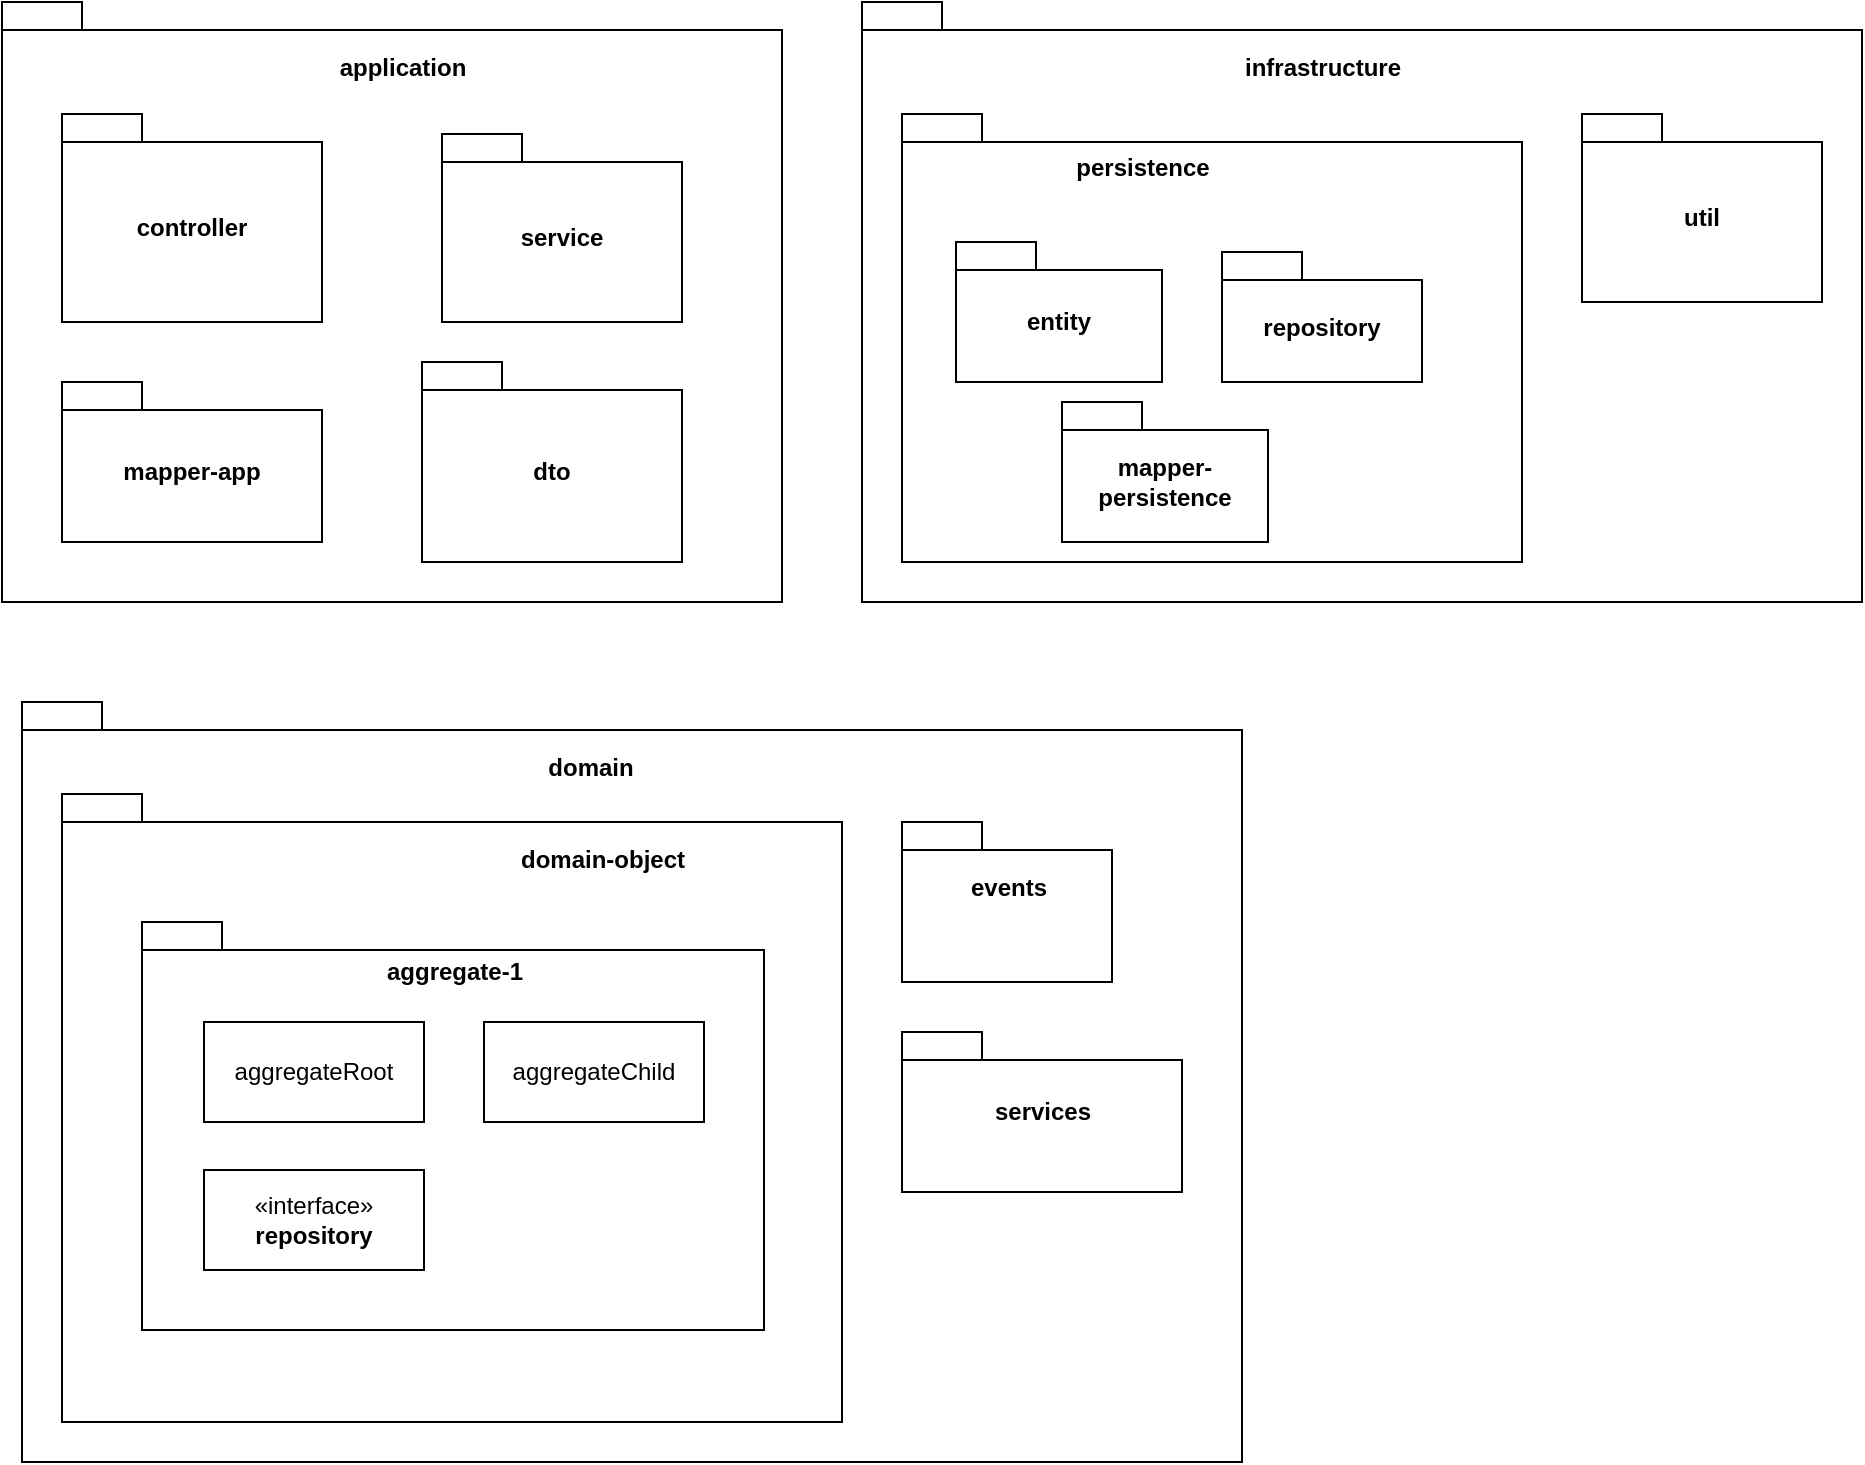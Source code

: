 <mxfile version="21.1.7" type="device">
  <diagram name="Página-1" id="iIS2DFg2TAfWpGaAXRKq">
    <mxGraphModel dx="1120" dy="452" grid="1" gridSize="10" guides="1" tooltips="1" connect="1" arrows="1" fold="1" page="1" pageScale="1" pageWidth="827" pageHeight="1169" math="0" shadow="0">
      <root>
        <mxCell id="0" />
        <mxCell id="1" parent="0" />
        <mxCell id="Cna8qJgqKhBat3kljX-H-1" value="" style="shape=folder;fontStyle=1;spacingTop=10;tabWidth=40;tabHeight=14;tabPosition=left;html=1;whiteSpace=wrap;" vertex="1" parent="1">
          <mxGeometry x="80" y="30" width="390" height="300" as="geometry" />
        </mxCell>
        <mxCell id="Cna8qJgqKhBat3kljX-H-2" value="application" style="text;align=center;fontStyle=1;verticalAlign=middle;spacingLeft=3;spacingRight=3;strokeColor=none;rotatable=0;points=[[0,0.5],[1,0.5]];portConstraint=eastwest;html=1;" vertex="1" parent="1">
          <mxGeometry x="240" y="50" width="80" height="26" as="geometry" />
        </mxCell>
        <mxCell id="Cna8qJgqKhBat3kljX-H-3" value="controller" style="shape=folder;fontStyle=1;spacingTop=10;tabWidth=40;tabHeight=14;tabPosition=left;html=1;whiteSpace=wrap;" vertex="1" parent="1">
          <mxGeometry x="110" y="86" width="130" height="104" as="geometry" />
        </mxCell>
        <mxCell id="Cna8qJgqKhBat3kljX-H-4" value="service" style="shape=folder;fontStyle=1;spacingTop=10;tabWidth=40;tabHeight=14;tabPosition=left;html=1;whiteSpace=wrap;" vertex="1" parent="1">
          <mxGeometry x="300" y="96" width="120" height="94" as="geometry" />
        </mxCell>
        <mxCell id="Cna8qJgqKhBat3kljX-H-5" value="dto" style="shape=folder;fontStyle=1;spacingTop=10;tabWidth=40;tabHeight=14;tabPosition=left;html=1;whiteSpace=wrap;" vertex="1" parent="1">
          <mxGeometry x="290" y="210" width="130" height="100" as="geometry" />
        </mxCell>
        <mxCell id="Cna8qJgqKhBat3kljX-H-6" value="" style="shape=folder;fontStyle=1;spacingTop=10;tabWidth=40;tabHeight=14;tabPosition=left;html=1;whiteSpace=wrap;" vertex="1" parent="1">
          <mxGeometry x="90" y="380" width="610" height="380" as="geometry" />
        </mxCell>
        <mxCell id="Cna8qJgqKhBat3kljX-H-7" value="domain" style="text;align=center;fontStyle=1;verticalAlign=middle;spacingLeft=3;spacingRight=3;strokeColor=none;rotatable=0;points=[[0,0.5],[1,0.5]];portConstraint=eastwest;html=1;" vertex="1" parent="1">
          <mxGeometry x="334" y="400" width="80" height="26" as="geometry" />
        </mxCell>
        <mxCell id="Cna8qJgqKhBat3kljX-H-8" value="" style="shape=folder;fontStyle=1;spacingTop=10;tabWidth=40;tabHeight=14;tabPosition=left;html=1;whiteSpace=wrap;" vertex="1" parent="1">
          <mxGeometry x="510" y="30" width="500" height="300" as="geometry" />
        </mxCell>
        <mxCell id="Cna8qJgqKhBat3kljX-H-9" value="infrastructure" style="text;align=center;fontStyle=1;verticalAlign=middle;spacingLeft=3;spacingRight=3;strokeColor=none;rotatable=0;points=[[0,0.5],[1,0.5]];portConstraint=eastwest;html=1;" vertex="1" parent="1">
          <mxGeometry x="700" y="50" width="80" height="26" as="geometry" />
        </mxCell>
        <mxCell id="Cna8qJgqKhBat3kljX-H-10" value="" style="shape=folder;fontStyle=1;spacingTop=10;tabWidth=40;tabHeight=14;tabPosition=left;html=1;whiteSpace=wrap;" vertex="1" parent="1">
          <mxGeometry x="530" y="86" width="310" height="224" as="geometry" />
        </mxCell>
        <mxCell id="Cna8qJgqKhBat3kljX-H-11" value="persistence" style="text;align=center;fontStyle=1;verticalAlign=middle;spacingLeft=3;spacingRight=3;strokeColor=none;rotatable=0;points=[[0,0.5],[1,0.5]];portConstraint=eastwest;html=1;" vertex="1" parent="1">
          <mxGeometry x="610" y="100" width="80" height="26" as="geometry" />
        </mxCell>
        <mxCell id="Cna8qJgqKhBat3kljX-H-12" value="entity" style="shape=folder;fontStyle=1;spacingTop=10;tabWidth=40;tabHeight=14;tabPosition=left;html=1;whiteSpace=wrap;" vertex="1" parent="1">
          <mxGeometry x="557" y="150" width="103" height="70" as="geometry" />
        </mxCell>
        <mxCell id="Cna8qJgqKhBat3kljX-H-13" value="repository" style="shape=folder;fontStyle=1;spacingTop=10;tabWidth=40;tabHeight=14;tabPosition=left;html=1;whiteSpace=wrap;" vertex="1" parent="1">
          <mxGeometry x="690" y="155" width="100" height="65" as="geometry" />
        </mxCell>
        <mxCell id="Cna8qJgqKhBat3kljX-H-14" value="mapper-app" style="shape=folder;fontStyle=1;spacingTop=10;tabWidth=40;tabHeight=14;tabPosition=left;html=1;whiteSpace=wrap;" vertex="1" parent="1">
          <mxGeometry x="110" y="220" width="130" height="80" as="geometry" />
        </mxCell>
        <mxCell id="Cna8qJgqKhBat3kljX-H-15" value="mapper-persistence" style="shape=folder;fontStyle=1;spacingTop=10;tabWidth=40;tabHeight=14;tabPosition=left;html=1;whiteSpace=wrap;" vertex="1" parent="1">
          <mxGeometry x="610" y="230" width="103" height="70" as="geometry" />
        </mxCell>
        <mxCell id="Cna8qJgqKhBat3kljX-H-16" value="util" style="shape=folder;fontStyle=1;spacingTop=10;tabWidth=40;tabHeight=14;tabPosition=left;html=1;whiteSpace=wrap;" vertex="1" parent="1">
          <mxGeometry x="870" y="86" width="120" height="94" as="geometry" />
        </mxCell>
        <mxCell id="Cna8qJgqKhBat3kljX-H-17" value="" style="shape=folder;fontStyle=1;spacingTop=10;tabWidth=40;tabHeight=14;tabPosition=left;html=1;whiteSpace=wrap;" vertex="1" parent="1">
          <mxGeometry x="110" y="426" width="390" height="314" as="geometry" />
        </mxCell>
        <mxCell id="Cna8qJgqKhBat3kljX-H-18" value="" style="shape=folder;fontStyle=1;spacingTop=10;tabWidth=40;tabHeight=14;tabPosition=left;html=1;whiteSpace=wrap;" vertex="1" parent="1">
          <mxGeometry x="530" y="545" width="140" height="80" as="geometry" />
        </mxCell>
        <mxCell id="Cna8qJgqKhBat3kljX-H-20" value="services" style="text;align=center;fontStyle=1;verticalAlign=middle;spacingLeft=3;spacingRight=3;strokeColor=none;rotatable=0;points=[[0,0.5],[1,0.5]];portConstraint=eastwest;html=1;" vertex="1" parent="1">
          <mxGeometry x="560" y="572" width="80" height="26" as="geometry" />
        </mxCell>
        <mxCell id="Cna8qJgqKhBat3kljX-H-22" value="domain-object" style="text;align=center;fontStyle=1;verticalAlign=middle;spacingLeft=3;spacingRight=3;strokeColor=none;rotatable=0;points=[[0,0.5],[1,0.5]];portConstraint=eastwest;html=1;" vertex="1" parent="1">
          <mxGeometry x="340" y="446" width="80" height="26" as="geometry" />
        </mxCell>
        <mxCell id="Cna8qJgqKhBat3kljX-H-23" value="" style="shape=folder;fontStyle=1;spacingTop=10;tabWidth=40;tabHeight=14;tabPosition=left;html=1;whiteSpace=wrap;" vertex="1" parent="1">
          <mxGeometry x="530" y="440" width="105" height="80" as="geometry" />
        </mxCell>
        <mxCell id="Cna8qJgqKhBat3kljX-H-24" value="events" style="text;align=center;fontStyle=1;verticalAlign=middle;spacingLeft=3;spacingRight=3;strokeColor=none;rotatable=0;points=[[0,0.5],[1,0.5]];portConstraint=eastwest;html=1;" vertex="1" parent="1">
          <mxGeometry x="542.5" y="460" width="80" height="26" as="geometry" />
        </mxCell>
        <mxCell id="Cna8qJgqKhBat3kljX-H-29" value="" style="shape=folder;fontStyle=1;spacingTop=10;tabWidth=40;tabHeight=14;tabPosition=left;html=1;whiteSpace=wrap;" vertex="1" parent="1">
          <mxGeometry x="150" y="490" width="311" height="204" as="geometry" />
        </mxCell>
        <mxCell id="Cna8qJgqKhBat3kljX-H-30" value="aggregate-1" style="text;align=center;fontStyle=1;verticalAlign=middle;spacingLeft=3;spacingRight=3;strokeColor=none;rotatable=0;points=[[0,0.5],[1,0.5]];portConstraint=eastwest;html=1;" vertex="1" parent="1">
          <mxGeometry x="265.5" y="502" width="80" height="26" as="geometry" />
        </mxCell>
        <mxCell id="Cna8qJgqKhBat3kljX-H-27" value="aggregateRoot" style="html=1;whiteSpace=wrap;" vertex="1" parent="1">
          <mxGeometry x="181" y="540" width="110" height="50" as="geometry" />
        </mxCell>
        <mxCell id="Cna8qJgqKhBat3kljX-H-28" value="aggregateChild" style="html=1;whiteSpace=wrap;" vertex="1" parent="1">
          <mxGeometry x="321" y="540" width="110" height="50" as="geometry" />
        </mxCell>
        <mxCell id="Cna8qJgqKhBat3kljX-H-26" value="«interface»&lt;br&gt;&lt;b&gt;repository&lt;/b&gt;" style="html=1;whiteSpace=wrap;" vertex="1" parent="1">
          <mxGeometry x="181" y="614" width="110" height="50" as="geometry" />
        </mxCell>
      </root>
    </mxGraphModel>
  </diagram>
</mxfile>
